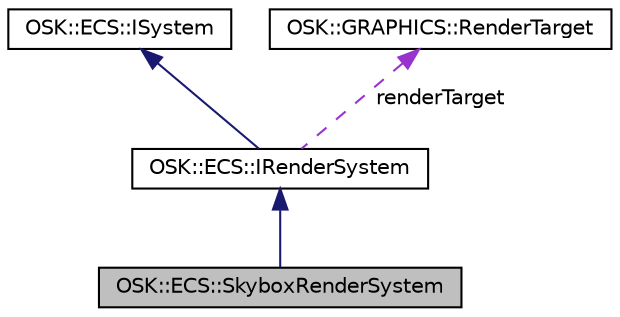 digraph "OSK::ECS::SkyboxRenderSystem"
{
 // LATEX_PDF_SIZE
  edge [fontname="Helvetica",fontsize="10",labelfontname="Helvetica",labelfontsize="10"];
  node [fontname="Helvetica",fontsize="10",shape=record];
  Node1 [label="OSK::ECS::SkyboxRenderSystem",height=0.2,width=0.4,color="black", fillcolor="grey75", style="filled", fontcolor="black",tooltip=" "];
  Node2 -> Node1 [dir="back",color="midnightblue",fontsize="10",style="solid",fontname="Helvetica"];
  Node2 [label="OSK::ECS::IRenderSystem",height=0.2,width=0.4,color="black", fillcolor="white", style="filled",URL="$class_o_s_k_1_1_e_c_s_1_1_i_render_system.html",tooltip="Clase base para sistemas de renderizado."];
  Node3 -> Node2 [dir="back",color="midnightblue",fontsize="10",style="solid",fontname="Helvetica"];
  Node3 [label="OSK::ECS::ISystem",height=0.2,width=0.4,color="black", fillcolor="white", style="filled",URL="$class_o_s_k_1_1_e_c_s_1_1_i_system.html",tooltip="Un sistema se encarga de ejecutar lógica con los datos de los componentes. Los componentes no son más..."];
  Node4 -> Node2 [dir="back",color="darkorchid3",fontsize="10",style="dashed",label=" renderTarget" ,fontname="Helvetica"];
  Node4 [label="OSK::GRAPHICS::RenderTarget",height=0.2,width=0.4,color="black", fillcolor="white", style="filled",URL="$class_o_s_k_1_1_g_r_a_p_h_i_c_s_1_1_render_target.html",tooltip="Representa una textura a la que se puede renderizar."];
}
